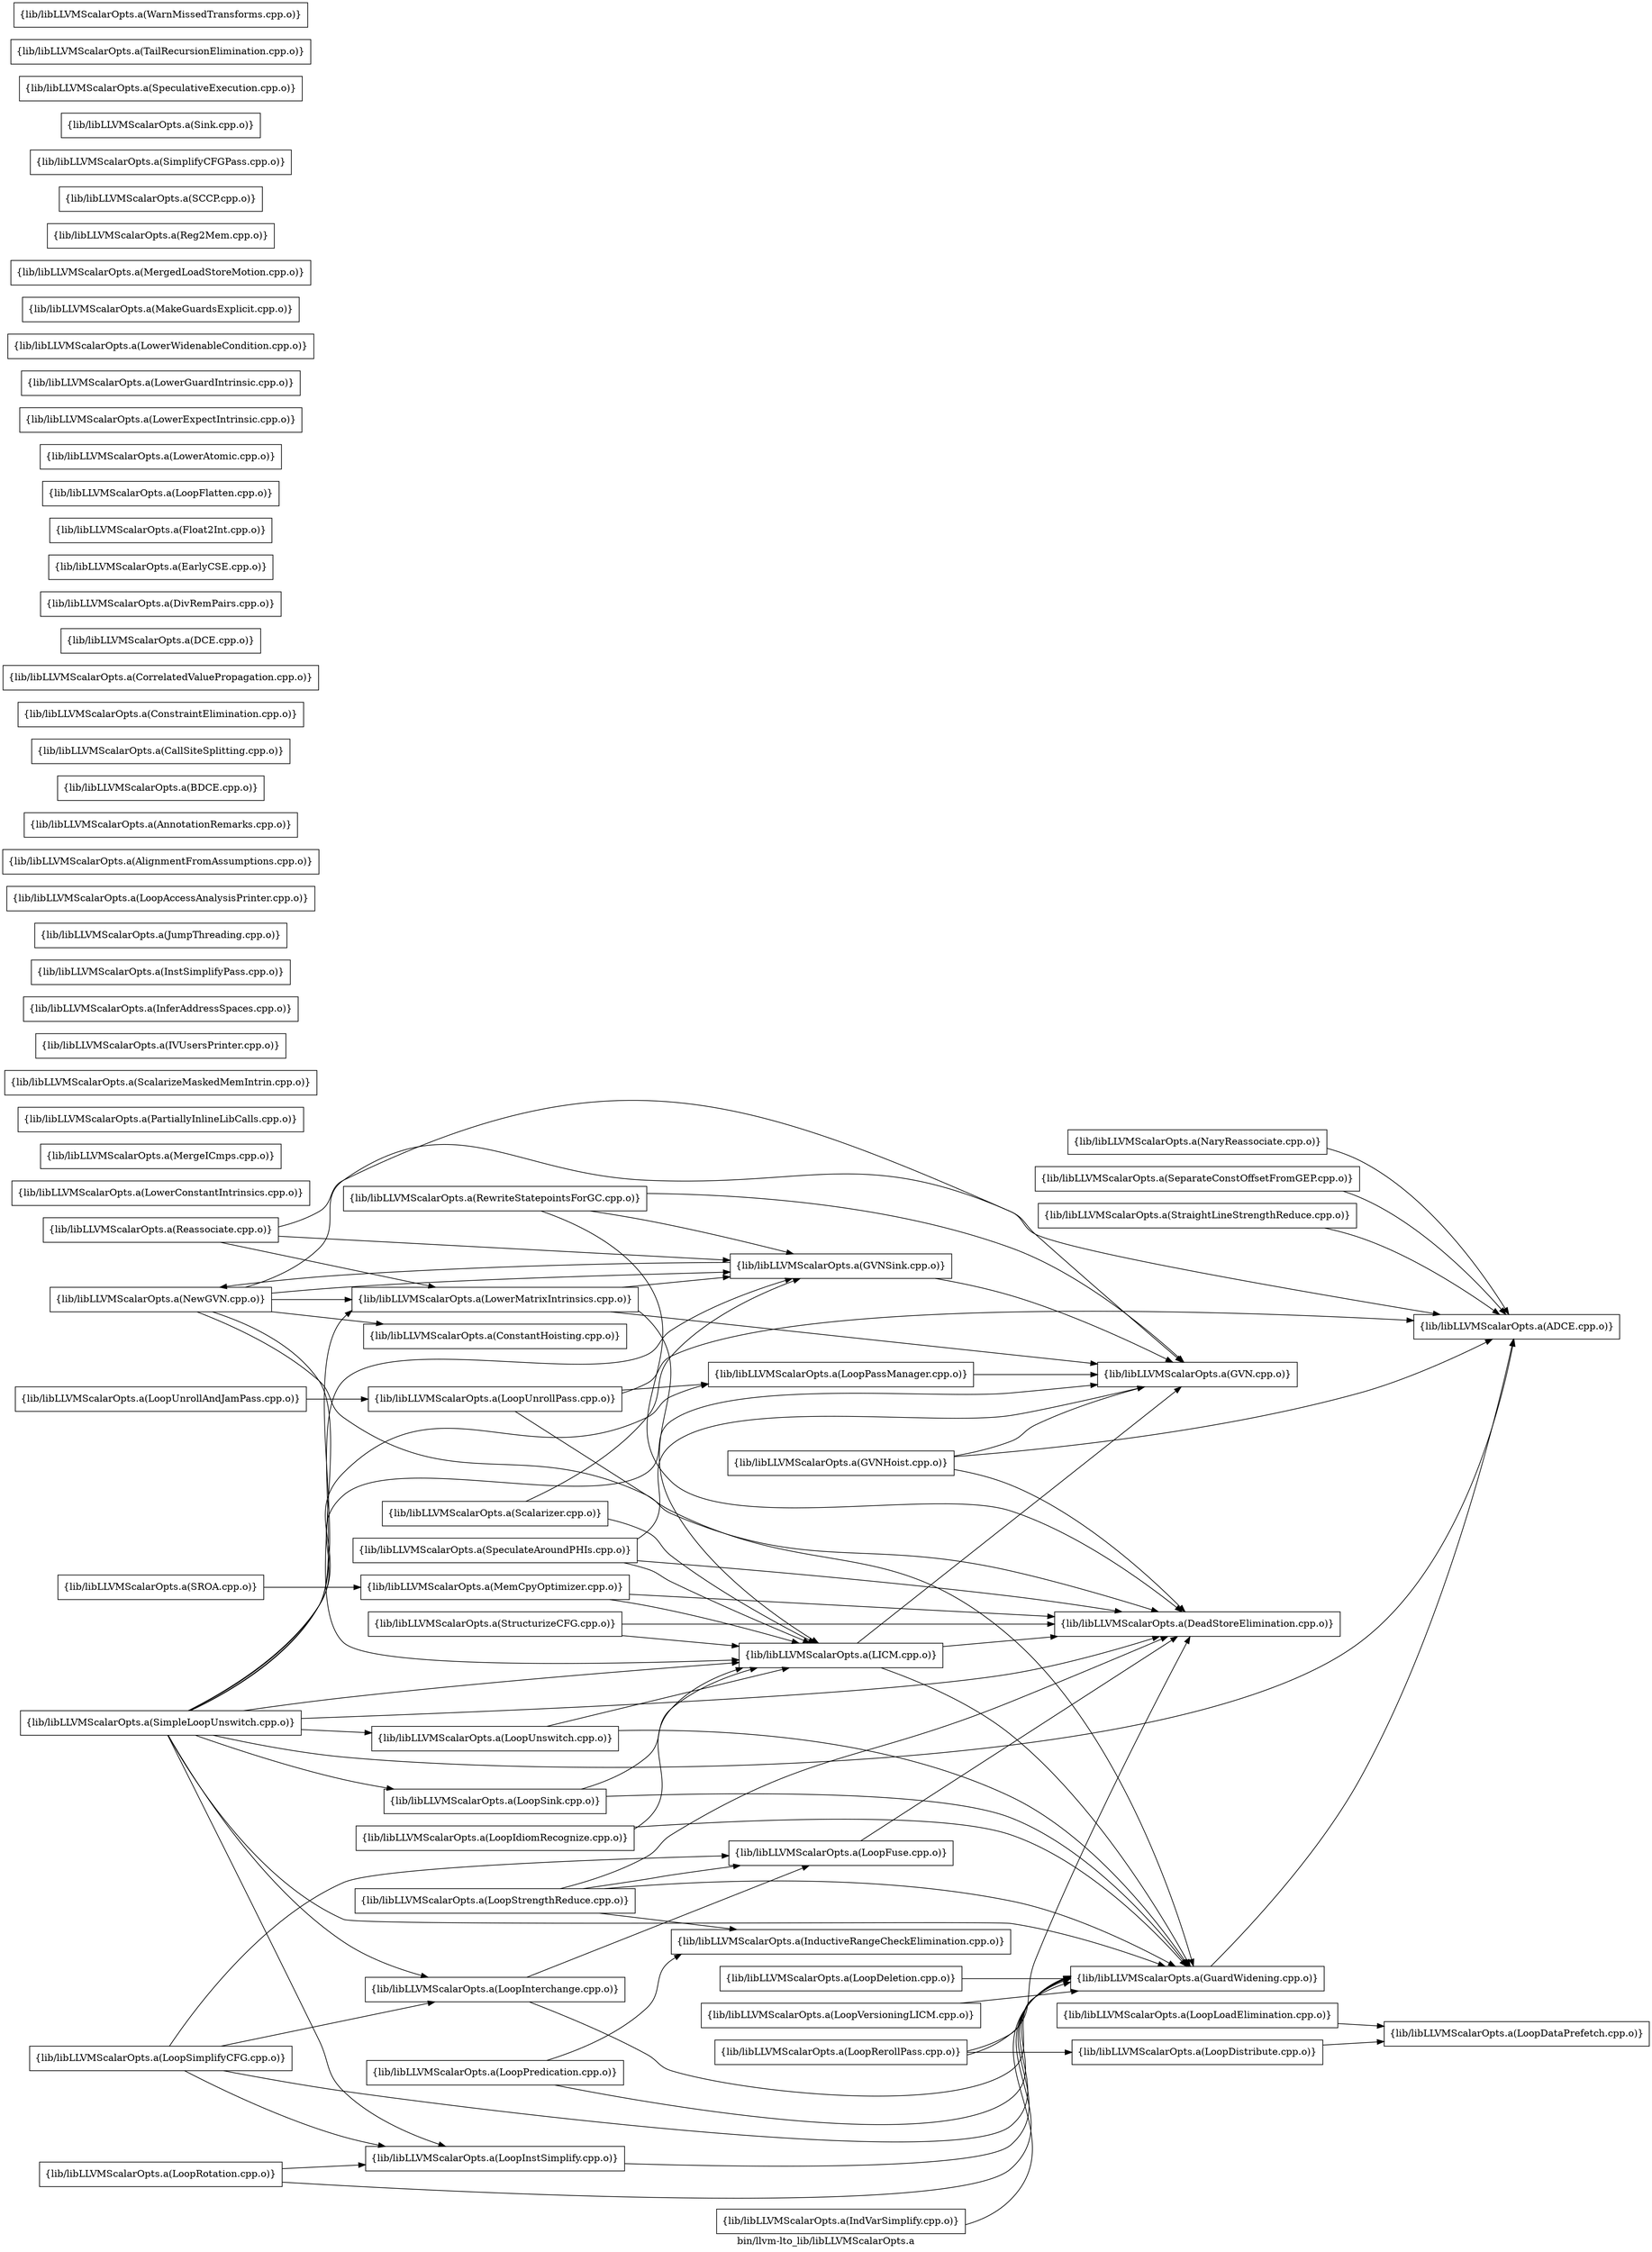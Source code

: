 digraph "bin/llvm-lto_lib/libLLVMScalarOpts.a" {
	label="bin/llvm-lto_lib/libLLVMScalarOpts.a";
	rankdir=LR;

	Node0x5574fd523578 [shape=record,shape=box,group=0,label="{lib/libLLVMScalarOpts.a(ConstantHoisting.cpp.o)}"];
	Node0x5574fd53a6d8 [shape=record,shape=box,group=0,label="{lib/libLLVMScalarOpts.a(LoopStrengthReduce.cpp.o)}"];
	Node0x5574fd53a6d8 -> Node0x5574fd533888;
	Node0x5574fd53a6d8 -> Node0x5574fd5370c8;
	Node0x5574fd53a6d8 -> Node0x5574fd53a598;
	Node0x5574fd53a6d8 -> Node0x5574fd53c2f8;
	Node0x5574fd51ddf8 [shape=record,shape=box,group=0,label="{lib/libLLVMScalarOpts.a(LowerConstantIntrinsics.cpp.o)}"];
	Node0x5574fd53c168 [shape=record,shape=box,group=0,label="{lib/libLLVMScalarOpts.a(MergeICmps.cpp.o)}"];
	Node0x5574fd53f3b8 [shape=record,shape=box,group=0,label="{lib/libLLVMScalarOpts.a(PartiallyInlineLibCalls.cpp.o)}"];
	Node0x5574fd533568 [shape=record,shape=box,group=0,label="{lib/libLLVMScalarOpts.a(ScalarizeMaskedMemIntrin.cpp.o)}"];
	Node0x5574fd535228 [shape=record,shape=box,group=0,label="{lib/libLLVMScalarOpts.a(IVUsersPrinter.cpp.o)}"];
	Node0x5574fd533888 [shape=record,shape=box,group=0,label="{lib/libLLVMScalarOpts.a(InductiveRangeCheckElimination.cpp.o)}"];
	Node0x5574fd533a68 [shape=record,shape=box,group=0,label="{lib/libLLVMScalarOpts.a(IndVarSimplify.cpp.o)}"];
	Node0x5574fd533a68 -> Node0x5574fd53a598;
	Node0x5574fd531f88 [shape=record,shape=box,group=0,label="{lib/libLLVMScalarOpts.a(InferAddressSpaces.cpp.o)}"];
	Node0x5574fd5322f8 [shape=record,shape=box,group=0,label="{lib/libLLVMScalarOpts.a(InstSimplifyPass.cpp.o)}"];
	Node0x5574fd532578 [shape=record,shape=box,group=0,label="{lib/libLLVMScalarOpts.a(JumpThreading.cpp.o)}"];
	Node0x5574fd53adb8 [shape=record,shape=box,group=0,label="{lib/libLLVMScalarOpts.a(LICM.cpp.o)}"];
	Node0x5574fd53adb8 -> Node0x5574fd5370c8;
	Node0x5574fd53adb8 -> Node0x5574fd53a598;
	Node0x5574fd53adb8 -> Node0x5574fd539418;
	Node0x5574fd53aae8 [shape=record,shape=box,group=0,label="{lib/libLLVMScalarOpts.a(LoopAccessAnalysisPrinter.cpp.o)}"];
	Node0x5574fd53b1c8 [shape=record,shape=box,group=0,label="{lib/libLLVMScalarOpts.a(LoopSink.cpp.o)}"];
	Node0x5574fd53b1c8 -> Node0x5574fd53adb8;
	Node0x5574fd53b1c8 -> Node0x5574fd53a598;
	Node0x5574fd539aa8 [shape=record,shape=box,group=0,label="{lib/libLLVMScalarOpts.a(LoopDeletion.cpp.o)}"];
	Node0x5574fd539aa8 -> Node0x5574fd53a598;
	Node0x5574fd53a2c8 [shape=record,shape=box,group=0,label="{lib/libLLVMScalarOpts.a(LoopDataPrefetch.cpp.o)}"];
	Node0x5574fd52a828 [shape=record,shape=box,group=0,label="{lib/libLLVMScalarOpts.a(ADCE.cpp.o)}"];
	Node0x5574fd52a5f8 [shape=record,shape=box,group=0,label="{lib/libLLVMScalarOpts.a(AlignmentFromAssumptions.cpp.o)}"];
	Node0x5574fd524d88 [shape=record,shape=box,group=0,label="{lib/libLLVMScalarOpts.a(AnnotationRemarks.cpp.o)}"];
	Node0x5574fd5245b8 [shape=record,shape=box,group=0,label="{lib/libLLVMScalarOpts.a(BDCE.cpp.o)}"];
	Node0x5574fd523ed8 [shape=record,shape=box,group=0,label="{lib/libLLVMScalarOpts.a(CallSiteSplitting.cpp.o)}"];
	Node0x5574fd53fd68 [shape=record,shape=box,group=0,label="{lib/libLLVMScalarOpts.a(ConstraintElimination.cpp.o)}"];
	Node0x5574fd5376b8 [shape=record,shape=box,group=0,label="{lib/libLLVMScalarOpts.a(CorrelatedValuePropagation.cpp.o)}"];
	Node0x5574fd537118 [shape=record,shape=box,group=0,label="{lib/libLLVMScalarOpts.a(DCE.cpp.o)}"];
	Node0x5574fd5370c8 [shape=record,shape=box,group=0,label="{lib/libLLVMScalarOpts.a(DeadStoreElimination.cpp.o)}"];
	Node0x5574fd5390f8 [shape=record,shape=box,group=0,label="{lib/libLLVMScalarOpts.a(DivRemPairs.cpp.o)}"];
	Node0x5574fd537fc8 [shape=record,shape=box,group=0,label="{lib/libLLVMScalarOpts.a(EarlyCSE.cpp.o)}"];
	Node0x5574fd53a408 [shape=record,shape=box,group=0,label="{lib/libLLVMScalarOpts.a(Float2Int.cpp.o)}"];
	Node0x5574fd53a598 [shape=record,shape=box,group=0,label="{lib/libLLVMScalarOpts.a(GuardWidening.cpp.o)}"];
	Node0x5574fd53a598 -> Node0x5574fd52a828;
	Node0x5574fd539418 [shape=record,shape=box,group=0,label="{lib/libLLVMScalarOpts.a(GVN.cpp.o)}"];
	Node0x5574fd53b498 [shape=record,shape=box,group=0,label="{lib/libLLVMScalarOpts.a(GVNHoist.cpp.o)}"];
	Node0x5574fd53b498 -> Node0x5574fd52a828;
	Node0x5574fd53b498 -> Node0x5574fd5370c8;
	Node0x5574fd53b498 -> Node0x5574fd539418;
	Node0x5574fd53b6c8 [shape=record,shape=box,group=0,label="{lib/libLLVMScalarOpts.a(GVNSink.cpp.o)}"];
	Node0x5574fd53b6c8 -> Node0x5574fd539418;
	Node0x5574fd53b6c8 -> Node0x5574fd53d518;
	Node0x5574fd53bb78 [shape=record,shape=box,group=0,label="{lib/libLLVMScalarOpts.a(LoopDistribute.cpp.o)}"];
	Node0x5574fd53bb78 -> Node0x5574fd53a2c8;
	Node0x5574fd53c2f8 [shape=record,shape=box,group=0,label="{lib/libLLVMScalarOpts.a(LoopFuse.cpp.o)}"];
	Node0x5574fd53c2f8 -> Node0x5574fd5370c8;
	Node0x5574fd53dce8 [shape=record,shape=box,group=0,label="{lib/libLLVMScalarOpts.a(LoopIdiomRecognize.cpp.o)}"];
	Node0x5574fd53dce8 -> Node0x5574fd53adb8;
	Node0x5574fd53dce8 -> Node0x5574fd53a598;
	Node0x5574fd53d428 [shape=record,shape=box,group=0,label="{lib/libLLVMScalarOpts.a(LoopInstSimplify.cpp.o)}"];
	Node0x5574fd53d428 -> Node0x5574fd53a598;
	Node0x5574fd53d9c8 [shape=record,shape=box,group=0,label="{lib/libLLVMScalarOpts.a(LoopInterchange.cpp.o)}"];
	Node0x5574fd53d9c8 -> Node0x5574fd53a598;
	Node0x5574fd53d9c8 -> Node0x5574fd53c2f8;
	Node0x5574fd53f458 [shape=record,shape=box,group=0,label="{lib/libLLVMScalarOpts.a(LoopFlatten.cpp.o)}"];
	Node0x5574fd53e7d8 [shape=record,shape=box,group=0,label="{lib/libLLVMScalarOpts.a(LoopLoadElimination.cpp.o)}"];
	Node0x5574fd53e7d8 -> Node0x5574fd53a2c8;
	Node0x5574fd540358 [shape=record,shape=box,group=0,label="{lib/libLLVMScalarOpts.a(LoopPassManager.cpp.o)}"];
	Node0x5574fd540358 -> Node0x5574fd539418;
	Node0x5574fd540a88 [shape=record,shape=box,group=0,label="{lib/libLLVMScalarOpts.a(LoopPredication.cpp.o)}"];
	Node0x5574fd540a88 -> Node0x5574fd533888;
	Node0x5574fd540a88 -> Node0x5574fd53a598;
	Node0x5574fd53f9a8 [shape=record,shape=box,group=0,label="{lib/libLLVMScalarOpts.a(LoopRerollPass.cpp.o)}"];
	Node0x5574fd53f9a8 -> Node0x5574fd5370c8;
	Node0x5574fd53f9a8 -> Node0x5574fd53a598;
	Node0x5574fd53f9a8 -> Node0x5574fd53bb78;
	Node0x5574fd5379d8 [shape=record,shape=box,group=0,label="{lib/libLLVMScalarOpts.a(LoopRotation.cpp.o)}"];
	Node0x5574fd5379d8 -> Node0x5574fd53a598;
	Node0x5574fd5379d8 -> Node0x5574fd53d428;
	Node0x5574fd539a58 [shape=record,shape=box,group=0,label="{lib/libLLVMScalarOpts.a(LoopSimplifyCFG.cpp.o)}"];
	Node0x5574fd539a58 -> Node0x5574fd53a598;
	Node0x5574fd539a58 -> Node0x5574fd53c2f8;
	Node0x5574fd539a58 -> Node0x5574fd53d428;
	Node0x5574fd539a58 -> Node0x5574fd53d9c8;
	Node0x5574fd539fa8 [shape=record,shape=box,group=0,label="{lib/libLLVMScalarOpts.a(LoopUnrollPass.cpp.o)}"];
	Node0x5574fd539fa8 -> Node0x5574fd52a828;
	Node0x5574fd539fa8 -> Node0x5574fd53a598;
	Node0x5574fd539fa8 -> Node0x5574fd540358;
	Node0x5574fd51ff68 [shape=record,shape=box,group=0,label="{lib/libLLVMScalarOpts.a(LoopUnrollAndJamPass.cpp.o)}"];
	Node0x5574fd51ff68 -> Node0x5574fd539fa8;
	Node0x5574fd51f888 [shape=record,shape=box,group=0,label="{lib/libLLVMScalarOpts.a(LoopVersioningLICM.cpp.o)}"];
	Node0x5574fd51f888 -> Node0x5574fd53a598;
	Node0x5574fd51ea78 [shape=record,shape=box,group=0,label="{lib/libLLVMScalarOpts.a(LowerAtomic.cpp.o)}"];
	Node0x5574fd5223a8 [shape=record,shape=box,group=0,label="{lib/libLLVMScalarOpts.a(LowerExpectIntrinsic.cpp.o)}"];
	Node0x5574fd522a38 [shape=record,shape=box,group=0,label="{lib/libLLVMScalarOpts.a(LowerGuardIntrinsic.cpp.o)}"];
	Node0x5574fd521a48 [shape=record,shape=box,group=0,label="{lib/libLLVMScalarOpts.a(LowerMatrixIntrinsics.cpp.o)}"];
	Node0x5574fd521a48 -> Node0x5574fd53adb8;
	Node0x5574fd521a48 -> Node0x5574fd539418;
	Node0x5574fd521a48 -> Node0x5574fd53b6c8;
	Node0x5574fd53b2b8 [shape=record,shape=box,group=0,label="{lib/libLLVMScalarOpts.a(LowerWidenableCondition.cpp.o)}"];
	Node0x5574fd53a9a8 [shape=record,shape=box,group=0,label="{lib/libLLVMScalarOpts.a(MakeGuardsExplicit.cpp.o)}"];
	Node0x5574fd53ca78 [shape=record,shape=box,group=0,label="{lib/libLLVMScalarOpts.a(MemCpyOptimizer.cpp.o)}"];
	Node0x5574fd53ca78 -> Node0x5574fd53adb8;
	Node0x5574fd53ca78 -> Node0x5574fd5370c8;
	Node0x5574fd53e288 [shape=record,shape=box,group=0,label="{lib/libLLVMScalarOpts.a(MergedLoadStoreMotion.cpp.o)}"];
	Node0x5574fd53d978 [shape=record,shape=box,group=0,label="{lib/libLLVMScalarOpts.a(NaryReassociate.cpp.o)}"];
	Node0x5574fd53d978 -> Node0x5574fd52a828;
	Node0x5574fd53d518 [shape=record,shape=box,group=0,label="{lib/libLLVMScalarOpts.a(NewGVN.cpp.o)}"];
	Node0x5574fd53d518 -> Node0x5574fd53adb8;
	Node0x5574fd53d518 -> Node0x5574fd52a828;
	Node0x5574fd53d518 -> Node0x5574fd523578;
	Node0x5574fd53d518 -> Node0x5574fd5370c8;
	Node0x5574fd53d518 -> Node0x5574fd53b6c8;
	Node0x5574fd53d518 -> Node0x5574fd521a48;
	Node0x5574fd53ec88 [shape=record,shape=box,group=0,label="{lib/libLLVMScalarOpts.a(Reassociate.cpp.o)}"];
	Node0x5574fd53ec88 -> Node0x5574fd539418;
	Node0x5574fd53ec88 -> Node0x5574fd53b6c8;
	Node0x5574fd53ec88 -> Node0x5574fd521a48;
	Node0x5574fd53e648 [shape=record,shape=box,group=0,label="{lib/libLLVMScalarOpts.a(Reg2Mem.cpp.o)}"];
	Node0x5574fd540628 [shape=record,shape=box,group=0,label="{lib/libLLVMScalarOpts.a(RewriteStatepointsForGC.cpp.o)}"];
	Node0x5574fd540628 -> Node0x5574fd5370c8;
	Node0x5574fd540628 -> Node0x5574fd539418;
	Node0x5574fd540628 -> Node0x5574fd53b6c8;
	Node0x5574fd534dc8 [shape=record,shape=box,group=0,label="{lib/libLLVMScalarOpts.a(SCCP.cpp.o)}"];
	Node0x5574fd534328 [shape=record,shape=box,group=0,label="{lib/libLLVMScalarOpts.a(SROA.cpp.o)}"];
	Node0x5574fd534328 -> Node0x5574fd53ca78;
	Node0x5574fd533f68 [shape=record,shape=box,group=0,label="{lib/libLLVMScalarOpts.a(Scalarizer.cpp.o)}"];
	Node0x5574fd533f68 -> Node0x5574fd53adb8;
	Node0x5574fd533f68 -> Node0x5574fd53b6c8;
	Node0x5574fd532f78 [shape=record,shape=box,group=0,label="{lib/libLLVMScalarOpts.a(SeparateConstOffsetFromGEP.cpp.o)}"];
	Node0x5574fd532f78 -> Node0x5574fd52a828;
	Node0x5574fd5327f8 [shape=record,shape=box,group=0,label="{lib/libLLVMScalarOpts.a(SimpleLoopUnswitch.cpp.o)}"];
	Node0x5574fd5327f8 -> Node0x5574fd53adb8;
	Node0x5574fd5327f8 -> Node0x5574fd53b1c8;
	Node0x5574fd5327f8 -> Node0x5574fd52a828;
	Node0x5574fd5327f8 -> Node0x5574fd5370c8;
	Node0x5574fd5327f8 -> Node0x5574fd53a598;
	Node0x5574fd5327f8 -> Node0x5574fd539418;
	Node0x5574fd5327f8 -> Node0x5574fd53b6c8;
	Node0x5574fd5327f8 -> Node0x5574fd53d428;
	Node0x5574fd5327f8 -> Node0x5574fd53d9c8;
	Node0x5574fd5327f8 -> Node0x5574fd540358;
	Node0x5574fd5327f8 -> Node0x5574fd51f068;
	Node0x5574fd5327f8 -> Node0x5574fd521a48;
	Node0x5574fd5320c8 [shape=record,shape=box,group=0,label="{lib/libLLVMScalarOpts.a(SimplifyCFGPass.cpp.o)}"];
	Node0x5574fd527cb8 [shape=record,shape=box,group=0,label="{lib/libLLVMScalarOpts.a(Sink.cpp.o)}"];
	Node0x5574fd528438 [shape=record,shape=box,group=0,label="{lib/libLLVMScalarOpts.a(SpeculativeExecution.cpp.o)}"];
	Node0x5574fd528ac8 [shape=record,shape=box,group=0,label="{lib/libLLVMScalarOpts.a(SpeculateAroundPHIs.cpp.o)}"];
	Node0x5574fd528ac8 -> Node0x5574fd53adb8;
	Node0x5574fd528ac8 -> Node0x5574fd5370c8;
	Node0x5574fd528ac8 -> Node0x5574fd539418;
	Node0x5574fd5291a8 [shape=record,shape=box,group=0,label="{lib/libLLVMScalarOpts.a(StraightLineStrengthReduce.cpp.o)}"];
	Node0x5574fd5291a8 -> Node0x5574fd52a828;
	Node0x5574fd536808 [shape=record,shape=box,group=0,label="{lib/libLLVMScalarOpts.a(StructurizeCFG.cpp.o)}"];
	Node0x5574fd536808 -> Node0x5574fd53adb8;
	Node0x5574fd536808 -> Node0x5574fd5370c8;
	Node0x5574fd534a08 [shape=record,shape=box,group=0,label="{lib/libLLVMScalarOpts.a(TailRecursionElimination.cpp.o)}"];
	Node0x5574fd535598 [shape=record,shape=box,group=0,label="{lib/libLLVMScalarOpts.a(WarnMissedTransforms.cpp.o)}"];
	Node0x5574fd51f068 [shape=record,shape=box,group=0,label="{lib/libLLVMScalarOpts.a(LoopUnswitch.cpp.o)}"];
	Node0x5574fd51f068 -> Node0x5574fd53adb8;
	Node0x5574fd51f068 -> Node0x5574fd53a598;
}
